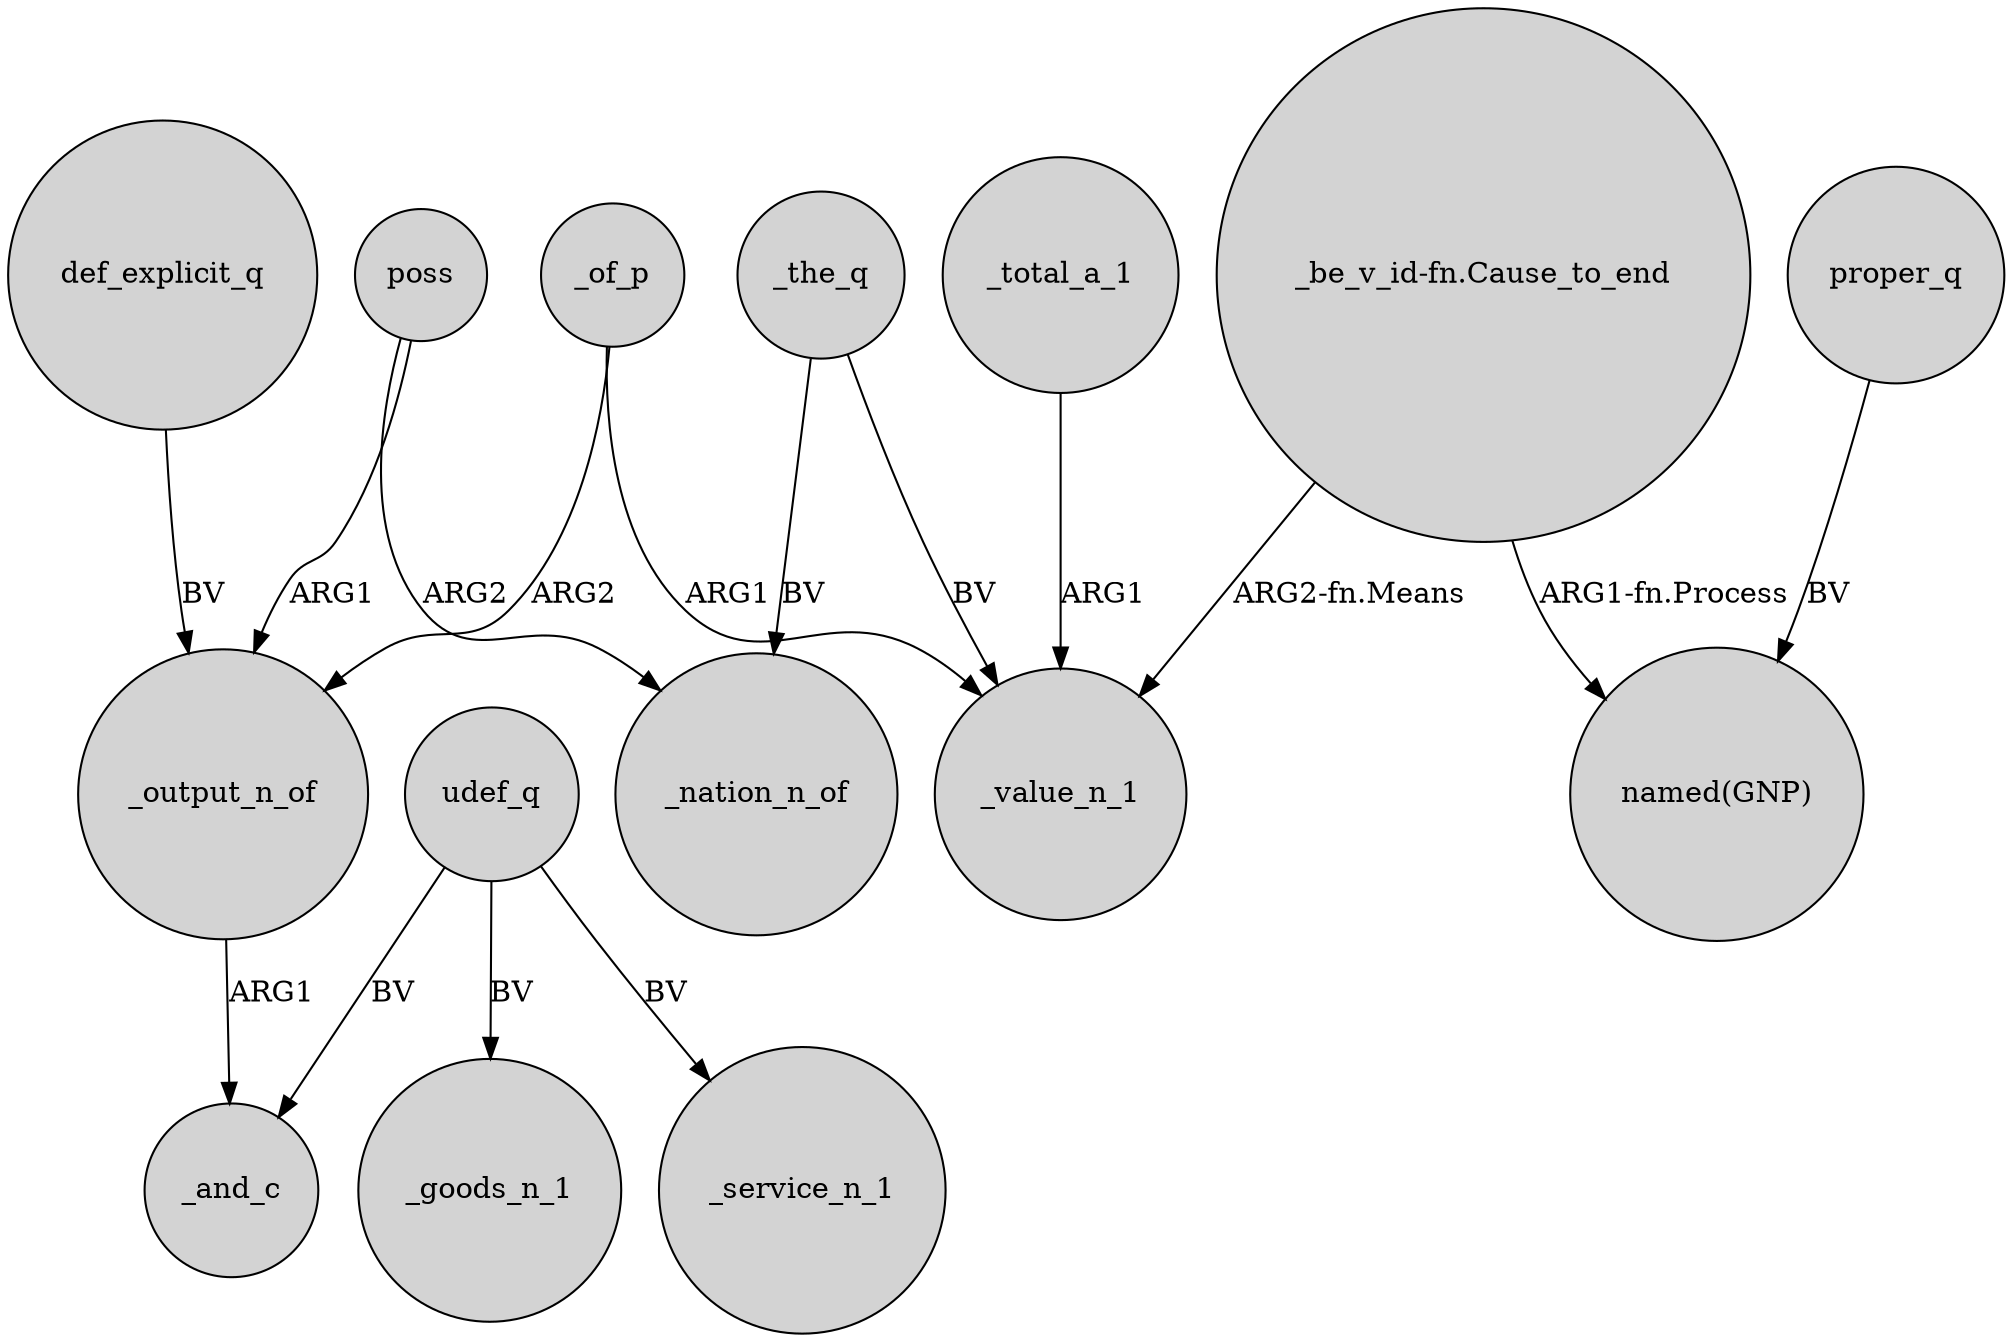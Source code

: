 digraph {
	node [shape=circle style=filled]
	poss -> _output_n_of [label=ARG1]
	_output_n_of -> _and_c [label=ARG1]
	udef_q -> _service_n_1 [label=BV]
	"_be_v_id-fn.Cause_to_end" -> "named(GNP)" [label="ARG1-fn.Process"]
	_of_p -> _output_n_of [label=ARG2]
	udef_q -> _and_c [label=BV]
	poss -> _nation_n_of [label=ARG2]
	_total_a_1 -> _value_n_1 [label=ARG1]
	def_explicit_q -> _output_n_of [label=BV]
	_the_q -> _value_n_1 [label=BV]
	_of_p -> _value_n_1 [label=ARG1]
	proper_q -> "named(GNP)" [label=BV]
	udef_q -> _goods_n_1 [label=BV]
	_the_q -> _nation_n_of [label=BV]
	"_be_v_id-fn.Cause_to_end" -> _value_n_1 [label="ARG2-fn.Means"]
}
